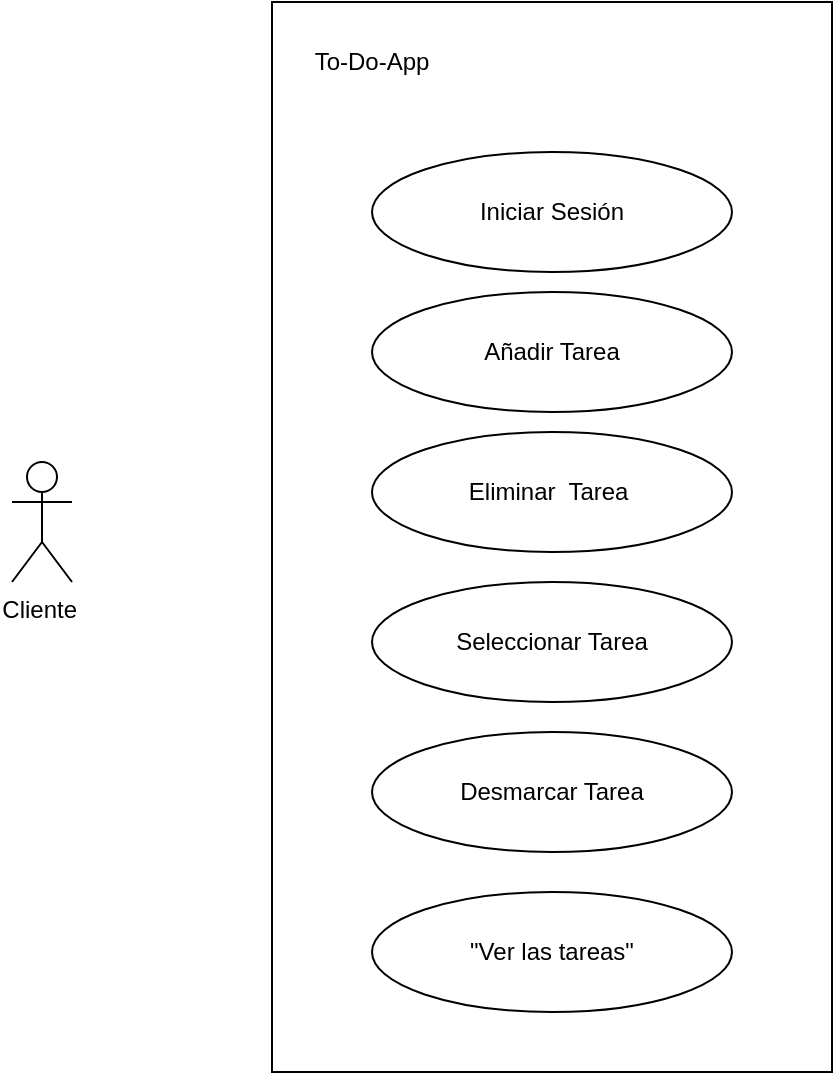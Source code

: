 <mxfile version="21.1.4" type="github">
  <diagram name="Página-1" id="gVADvGAhawYy6BavhGWH">
    <mxGraphModel dx="373" dy="938" grid="1" gridSize="10" guides="1" tooltips="1" connect="1" arrows="1" fold="1" page="1" pageScale="1" pageWidth="827" pageHeight="1169" math="0" shadow="0">
      <root>
        <mxCell id="0" />
        <mxCell id="1" parent="0" />
        <mxCell id="JG5yOzzYJxNlnzdqX-a_-1" value="Cliente&amp;nbsp;" style="shape=umlActor;verticalLabelPosition=bottom;verticalAlign=top;html=1;outlineConnect=0;" vertex="1" parent="1">
          <mxGeometry x="110" y="525" width="30" height="60" as="geometry" />
        </mxCell>
        <mxCell id="JG5yOzzYJxNlnzdqX-a_-6" value="" style="verticalLabelPosition=bottom;verticalAlign=top;html=1;shape=mxgraph.basic.rect;fillColor2=none;strokeWidth=1;size=20;indent=5;" vertex="1" parent="1">
          <mxGeometry x="240" y="295" width="280" height="535" as="geometry" />
        </mxCell>
        <mxCell id="JG5yOzzYJxNlnzdqX-a_-8" value="Iniciar Sesión" style="ellipse;whiteSpace=wrap;html=1;" vertex="1" parent="1">
          <mxGeometry x="290" y="370" width="180" height="60" as="geometry" />
        </mxCell>
        <mxCell id="JG5yOzzYJxNlnzdqX-a_-9" value="Añadir Tarea" style="ellipse;whiteSpace=wrap;html=1;" vertex="1" parent="1">
          <mxGeometry x="290" y="440" width="180" height="60" as="geometry" />
        </mxCell>
        <mxCell id="JG5yOzzYJxNlnzdqX-a_-10" value="Seleccionar Tarea" style="ellipse;whiteSpace=wrap;html=1;" vertex="1" parent="1">
          <mxGeometry x="290" y="585" width="180" height="60" as="geometry" />
        </mxCell>
        <mxCell id="JG5yOzzYJxNlnzdqX-a_-11" value="Desmarcar Tarea" style="ellipse;whiteSpace=wrap;html=1;" vertex="1" parent="1">
          <mxGeometry x="290" y="660" width="180" height="60" as="geometry" />
        </mxCell>
        <mxCell id="JG5yOzzYJxNlnzdqX-a_-12" value="Eliminar&amp;nbsp; Tarea&amp;nbsp;" style="ellipse;whiteSpace=wrap;html=1;" vertex="1" parent="1">
          <mxGeometry x="290" y="510" width="180" height="60" as="geometry" />
        </mxCell>
        <mxCell id="JG5yOzzYJxNlnzdqX-a_-13" value="To-Do-App" style="text;html=1;strokeColor=none;fillColor=none;align=center;verticalAlign=middle;whiteSpace=wrap;rounded=0;" vertex="1" parent="1">
          <mxGeometry x="260" y="310" width="60" height="30" as="geometry" />
        </mxCell>
        <mxCell id="JG5yOzzYJxNlnzdqX-a_-14" value="&quot;Ver las tareas&quot;" style="ellipse;whiteSpace=wrap;html=1;" vertex="1" parent="1">
          <mxGeometry x="290" y="740" width="180" height="60" as="geometry" />
        </mxCell>
      </root>
    </mxGraphModel>
  </diagram>
</mxfile>
